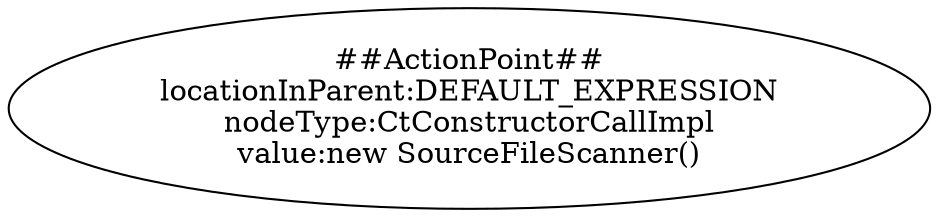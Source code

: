 digraph "Pattern" {
0 [label="##ActionPoint##
locationInParent:DEFAULT_EXPRESSION
nodeType:CtConstructorCallImpl
value:new SourceFileScanner()" shape=ellipse]
}